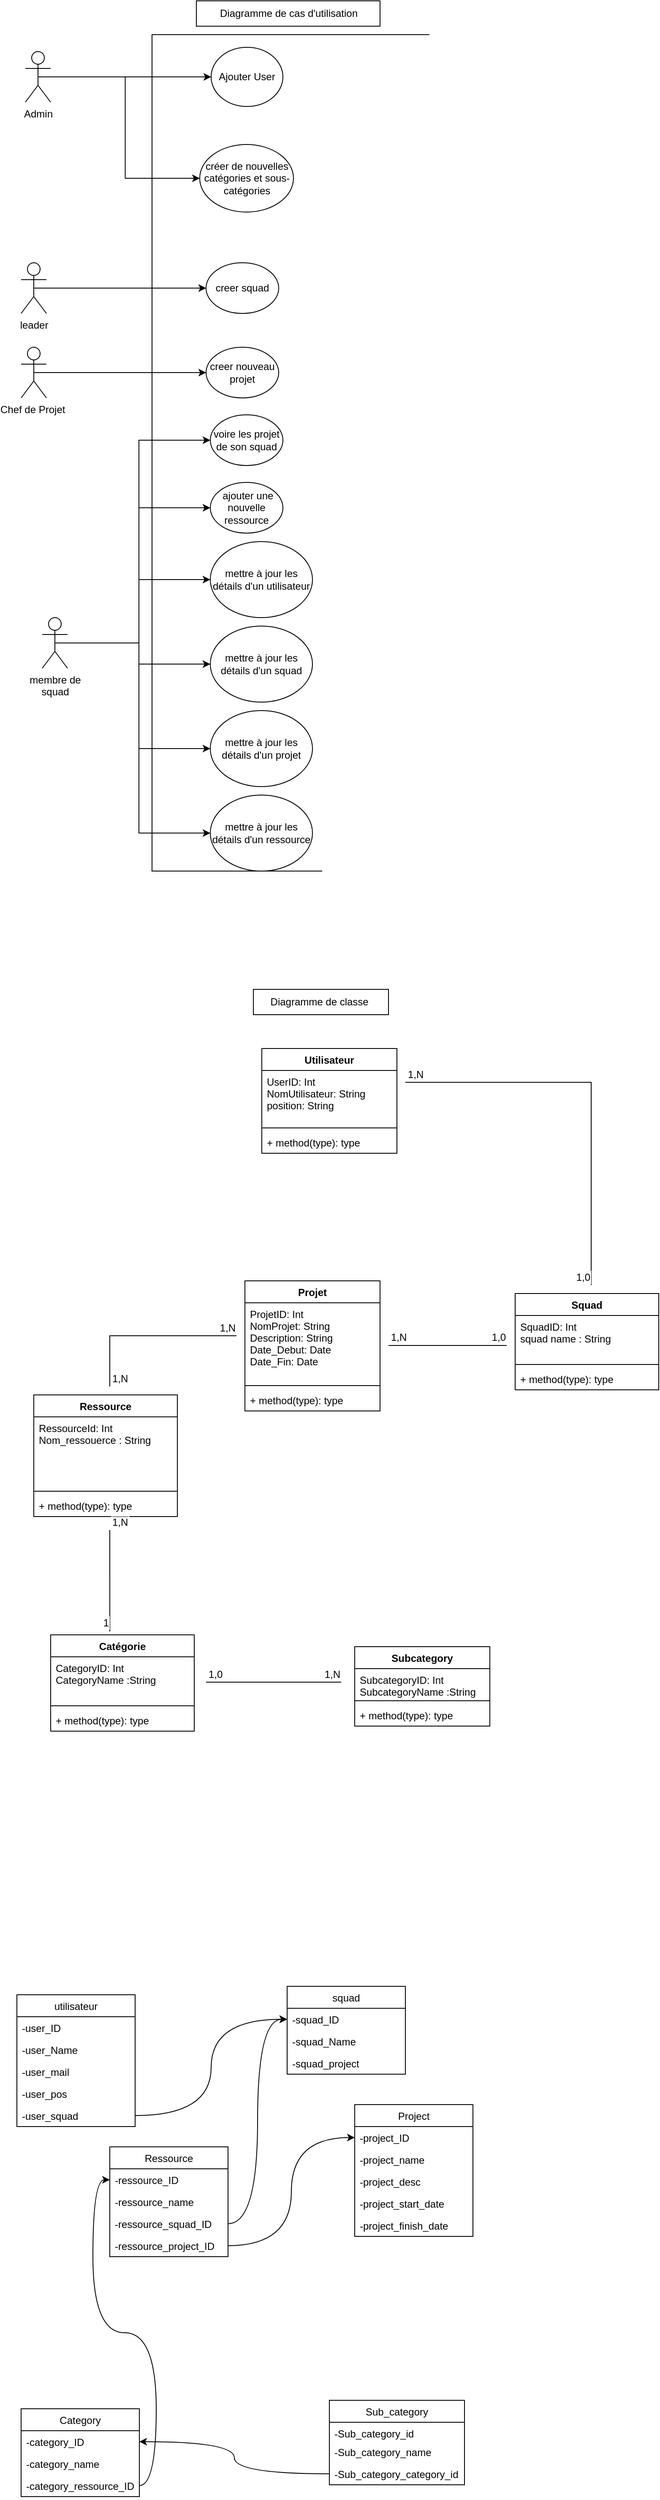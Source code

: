 <mxfile version="20.8.16" type="device" pages="2"><diagram name="use case" id="-GShej4QcUoQIQEFHlXc"><mxGraphModel dx="674" dy="1181" grid="1" gridSize="10" guides="1" tooltips="1" connect="1" arrows="1" fold="1" page="1" pageScale="1" pageWidth="827" pageHeight="1169" math="0" shadow="0"><root><mxCell id="0"/><mxCell id="1" parent="0"/><mxCell id="7Lg9X_hg2G3DR1hZkQO_-35" value="" style="rounded=0;whiteSpace=wrap;html=1;fillColor=default;gradientColor=none;" parent="1" vertex="1"><mxGeometry x="190" y="50" width="330" height="990" as="geometry"/></mxCell><mxCell id="7Lg9X_hg2G3DR1hZkQO_-8" style="edgeStyle=orthogonalEdgeStyle;rounded=0;orthogonalLoop=1;jettySize=auto;html=1;exitX=0.5;exitY=0.5;exitDx=0;exitDy=0;exitPerimeter=0;entryX=0;entryY=0.5;entryDx=0;entryDy=0;" parent="1" source="MaEyikvGcz7hQS0-ccXf-1" target="MaEyikvGcz7hQS0-ccXf-9" edge="1"><mxGeometry relative="1" as="geometry"/></mxCell><mxCell id="7Lg9X_hg2G3DR1hZkQO_-42" style="edgeStyle=orthogonalEdgeStyle;rounded=0;orthogonalLoop=1;jettySize=auto;html=1;exitX=0.5;exitY=0.5;exitDx=0;exitDy=0;exitPerimeter=0;entryX=0;entryY=0.5;entryDx=0;entryDy=0;" parent="1" source="MaEyikvGcz7hQS0-ccXf-1" target="7Lg9X_hg2G3DR1hZkQO_-23" edge="1"><mxGeometry relative="1" as="geometry"/></mxCell><mxCell id="MaEyikvGcz7hQS0-ccXf-1" value="Admin" style="shape=umlActor;verticalLabelPosition=bottom;verticalAlign=top;html=1;outlineConnect=0;" parent="1" vertex="1"><mxGeometry x="40" y="70" width="30" height="60" as="geometry"/></mxCell><mxCell id="MaEyikvGcz7hQS0-ccXf-9" value="Ajouter User" style="ellipse;whiteSpace=wrap;html=1;fillColor=default;gradientColor=none;" parent="1" vertex="1"><mxGeometry x="260" y="65" width="85" height="70" as="geometry"/></mxCell><mxCell id="MaEyikvGcz7hQS0-ccXf-26" value="creer squad" style="ellipse;whiteSpace=wrap;html=1;fillColor=default;gradientColor=none;" parent="1" vertex="1"><mxGeometry x="254" y="320" width="86" height="60" as="geometry"/></mxCell><mxCell id="7Lg9X_hg2G3DR1hZkQO_-6" style="edgeStyle=orthogonalEdgeStyle;rounded=0;orthogonalLoop=1;jettySize=auto;html=1;exitX=0.5;exitY=0.5;exitDx=0;exitDy=0;exitPerimeter=0;" parent="1" source="7Lg9X_hg2G3DR1hZkQO_-5" target="MaEyikvGcz7hQS0-ccXf-26" edge="1"><mxGeometry relative="1" as="geometry"/></mxCell><mxCell id="7Lg9X_hg2G3DR1hZkQO_-5" value="leader" style="shape=umlActor;verticalLabelPosition=bottom;verticalAlign=top;html=1;fillColor=default;gradientColor=none;" parent="1" vertex="1"><mxGeometry x="35" y="320" width="30" height="60" as="geometry"/></mxCell><mxCell id="7Lg9X_hg2G3DR1hZkQO_-9" value="creer nouveau projet" style="ellipse;whiteSpace=wrap;html=1;fillColor=default;gradientColor=none;" parent="1" vertex="1"><mxGeometry x="254" y="420" width="86" height="60" as="geometry"/></mxCell><mxCell id="7Lg9X_hg2G3DR1hZkQO_-10" style="edgeStyle=orthogonalEdgeStyle;rounded=0;orthogonalLoop=1;jettySize=auto;html=1;exitX=0.5;exitY=0.5;exitDx=0;exitDy=0;exitPerimeter=0;" parent="1" source="7Lg9X_hg2G3DR1hZkQO_-11" target="7Lg9X_hg2G3DR1hZkQO_-9" edge="1"><mxGeometry relative="1" as="geometry"/></mxCell><mxCell id="7Lg9X_hg2G3DR1hZkQO_-11" value="Chef de Projet&amp;nbsp;" style="shape=umlActor;verticalLabelPosition=bottom;verticalAlign=top;html=1;fillColor=default;gradientColor=none;" parent="1" vertex="1"><mxGeometry x="35" y="420" width="30" height="60" as="geometry"/></mxCell><mxCell id="7Lg9X_hg2G3DR1hZkQO_-12" value="voire les projet de son squad" style="ellipse;whiteSpace=wrap;html=1;fillColor=default;gradientColor=none;" parent="1" vertex="1"><mxGeometry x="259" y="500" width="86" height="60" as="geometry"/></mxCell><mxCell id="7Lg9X_hg2G3DR1hZkQO_-36" style="edgeStyle=orthogonalEdgeStyle;rounded=0;orthogonalLoop=1;jettySize=auto;html=1;exitX=0.5;exitY=0.5;exitDx=0;exitDy=0;exitPerimeter=0;entryX=0;entryY=0.5;entryDx=0;entryDy=0;" parent="1" source="7Lg9X_hg2G3DR1hZkQO_-14" target="7Lg9X_hg2G3DR1hZkQO_-15" edge="1"><mxGeometry relative="1" as="geometry"/></mxCell><mxCell id="7Lg9X_hg2G3DR1hZkQO_-37" style="edgeStyle=orthogonalEdgeStyle;rounded=0;orthogonalLoop=1;jettySize=auto;html=1;exitX=0.5;exitY=0.5;exitDx=0;exitDy=0;exitPerimeter=0;" parent="1" source="7Lg9X_hg2G3DR1hZkQO_-14" target="7Lg9X_hg2G3DR1hZkQO_-20" edge="1"><mxGeometry relative="1" as="geometry"/></mxCell><mxCell id="7Lg9X_hg2G3DR1hZkQO_-38" style="edgeStyle=orthogonalEdgeStyle;rounded=0;orthogonalLoop=1;jettySize=auto;html=1;exitX=0.5;exitY=0.5;exitDx=0;exitDy=0;exitPerimeter=0;" parent="1" source="7Lg9X_hg2G3DR1hZkQO_-14" target="7Lg9X_hg2G3DR1hZkQO_-28" edge="1"><mxGeometry relative="1" as="geometry"/></mxCell><mxCell id="7Lg9X_hg2G3DR1hZkQO_-39" style="edgeStyle=orthogonalEdgeStyle;rounded=0;orthogonalLoop=1;jettySize=auto;html=1;exitX=0.5;exitY=0.5;exitDx=0;exitDy=0;exitPerimeter=0;entryX=0;entryY=0.5;entryDx=0;entryDy=0;" parent="1" source="7Lg9X_hg2G3DR1hZkQO_-14" target="7Lg9X_hg2G3DR1hZkQO_-29" edge="1"><mxGeometry relative="1" as="geometry"/></mxCell><mxCell id="7Lg9X_hg2G3DR1hZkQO_-40" style="edgeStyle=orthogonalEdgeStyle;rounded=0;orthogonalLoop=1;jettySize=auto;html=1;exitX=0.5;exitY=0.5;exitDx=0;exitDy=0;exitPerimeter=0;entryX=0;entryY=0.5;entryDx=0;entryDy=0;" parent="1" source="7Lg9X_hg2G3DR1hZkQO_-14" target="7Lg9X_hg2G3DR1hZkQO_-30" edge="1"><mxGeometry relative="1" as="geometry"/></mxCell><mxCell id="7Lg9X_hg2G3DR1hZkQO_-41" style="edgeStyle=orthogonalEdgeStyle;rounded=0;orthogonalLoop=1;jettySize=auto;html=1;exitX=0.5;exitY=0.5;exitDx=0;exitDy=0;exitPerimeter=0;entryX=0;entryY=0.5;entryDx=0;entryDy=0;" parent="1" source="7Lg9X_hg2G3DR1hZkQO_-14" target="7Lg9X_hg2G3DR1hZkQO_-12" edge="1"><mxGeometry relative="1" as="geometry"/></mxCell><mxCell id="7Lg9X_hg2G3DR1hZkQO_-14" value="membre de&lt;br&gt;squad" style="shape=umlActor;verticalLabelPosition=bottom;verticalAlign=top;html=1;fillColor=default;gradientColor=none;" parent="1" vertex="1"><mxGeometry x="60" y="740" width="30" height="60" as="geometry"/></mxCell><mxCell id="7Lg9X_hg2G3DR1hZkQO_-15" value="&amp;nbsp;ajouter une nouvelle ressource" style="ellipse;whiteSpace=wrap;html=1;fillColor=default;gradientColor=none;" parent="1" vertex="1"><mxGeometry x="259" y="580" width="86" height="60" as="geometry"/></mxCell><mxCell id="7Lg9X_hg2G3DR1hZkQO_-20" value="mettre à jour les détails d'un utilisateur" style="ellipse;whiteSpace=wrap;html=1;fillColor=default;gradientColor=none;" parent="1" vertex="1"><mxGeometry x="259" y="650" width="121" height="90" as="geometry"/></mxCell><mxCell id="7Lg9X_hg2G3DR1hZkQO_-23" value="créer de nouvelles catégories et sous-catégories" style="ellipse;whiteSpace=wrap;html=1;fillColor=default;gradientColor=none;" parent="1" vertex="1"><mxGeometry x="246.5" y="180" width="111" height="80" as="geometry"/></mxCell><mxCell id="7Lg9X_hg2G3DR1hZkQO_-28" value="mettre à jour les détails d'un squad" style="ellipse;whiteSpace=wrap;html=1;fillColor=default;gradientColor=none;" parent="1" vertex="1"><mxGeometry x="259" y="750" width="121" height="90" as="geometry"/></mxCell><mxCell id="7Lg9X_hg2G3DR1hZkQO_-29" value="mettre à jour les détails d'un projet" style="ellipse;whiteSpace=wrap;html=1;fillColor=default;gradientColor=none;" parent="1" vertex="1"><mxGeometry x="259" y="850" width="121" height="90" as="geometry"/></mxCell><mxCell id="7Lg9X_hg2G3DR1hZkQO_-30" value="mettre à jour les détails d'un ressource" style="ellipse;whiteSpace=wrap;html=1;fillColor=default;gradientColor=none;" parent="1" vertex="1"><mxGeometry x="259" y="950" width="121" height="90" as="geometry"/></mxCell><mxCell id="-G_jipV138yoOUpw1PMM-2" value="Diagramme de cas d'utilisation" style="rounded=0;whiteSpace=wrap;html=1;" parent="1" vertex="1"><mxGeometry x="242.5" y="10" width="217.5" height="30" as="geometry"/></mxCell><mxCell id="-G_jipV138yoOUpw1PMM-3" value="Diagramme de classe&amp;nbsp;" style="rounded=0;whiteSpace=wrap;html=1;" parent="1" vertex="1"><mxGeometry x="310" y="1180" width="160" height="30" as="geometry"/></mxCell><mxCell id="-G_jipV138yoOUpw1PMM-25" value="Utilisateur" style="swimlane;fontStyle=1;align=center;verticalAlign=top;childLayout=stackLayout;horizontal=1;startSize=26;horizontalStack=0;resizeParent=1;resizeParentMax=0;resizeLast=0;collapsible=1;marginBottom=0;labelBackgroundColor=none;labelBorderColor=#ffffff;" parent="1" vertex="1"><mxGeometry x="320" y="1250" width="160" height="124" as="geometry"/></mxCell><mxCell id="-G_jipV138yoOUpw1PMM-26" value="UserID: Int&#10;NomUtilisateur: String&#10;position: String" style="text;strokeColor=none;fillColor=none;align=left;verticalAlign=top;spacingLeft=4;spacingRight=4;overflow=hidden;rotatable=0;points=[[0,0.5],[1,0.5]];portConstraint=eastwest;" parent="-G_jipV138yoOUpw1PMM-25" vertex="1"><mxGeometry y="26" width="160" height="64" as="geometry"/></mxCell><mxCell id="-G_jipV138yoOUpw1PMM-27" value="" style="line;strokeWidth=1;fillColor=none;align=left;verticalAlign=middle;spacingTop=-1;spacingLeft=3;spacingRight=3;rotatable=0;labelPosition=right;points=[];portConstraint=eastwest;strokeColor=inherit;labelBackgroundColor=none;labelBorderColor=#ffffff;" parent="-G_jipV138yoOUpw1PMM-25" vertex="1"><mxGeometry y="90" width="160" height="8" as="geometry"/></mxCell><mxCell id="-G_jipV138yoOUpw1PMM-28" value="+ method(type): type" style="text;strokeColor=none;fillColor=none;align=left;verticalAlign=top;spacingLeft=4;spacingRight=4;overflow=hidden;rotatable=0;points=[[0,0.5],[1,0.5]];portConstraint=eastwest;" parent="-G_jipV138yoOUpw1PMM-25" vertex="1"><mxGeometry y="98" width="160" height="26" as="geometry"/></mxCell><mxCell id="-G_jipV138yoOUpw1PMM-29" value="Projet" style="swimlane;fontStyle=1;align=center;verticalAlign=top;childLayout=stackLayout;horizontal=1;startSize=26;horizontalStack=0;resizeParent=1;resizeParentMax=0;resizeLast=0;collapsible=1;marginBottom=0;labelBackgroundColor=none;labelBorderColor=#ffffff;" parent="1" vertex="1"><mxGeometry x="300" y="1525" width="160" height="154" as="geometry"/></mxCell><mxCell id="-G_jipV138yoOUpw1PMM-30" value="ProjetID: Int&#10;NomProjet: String&#10;Description: String&#10;Date_Debut: Date&#10;Date_Fin: Date&#10;&#10;" style="text;strokeColor=none;fillColor=none;align=left;verticalAlign=top;spacingLeft=4;spacingRight=4;overflow=hidden;rotatable=0;points=[[0,0.5],[1,0.5]];portConstraint=eastwest;" parent="-G_jipV138yoOUpw1PMM-29" vertex="1"><mxGeometry y="26" width="160" height="94" as="geometry"/></mxCell><mxCell id="-G_jipV138yoOUpw1PMM-31" value="" style="line;strokeWidth=1;fillColor=none;align=left;verticalAlign=middle;spacingTop=-1;spacingLeft=3;spacingRight=3;rotatable=0;labelPosition=right;points=[];portConstraint=eastwest;strokeColor=inherit;labelBackgroundColor=none;labelBorderColor=#ffffff;" parent="-G_jipV138yoOUpw1PMM-29" vertex="1"><mxGeometry y="120" width="160" height="8" as="geometry"/></mxCell><mxCell id="-G_jipV138yoOUpw1PMM-32" value="+ method(type): type" style="text;strokeColor=none;fillColor=none;align=left;verticalAlign=top;spacingLeft=4;spacingRight=4;overflow=hidden;rotatable=0;points=[[0,0.5],[1,0.5]];portConstraint=eastwest;" parent="-G_jipV138yoOUpw1PMM-29" vertex="1"><mxGeometry y="128" width="160" height="26" as="geometry"/></mxCell><mxCell id="-G_jipV138yoOUpw1PMM-33" value="Ressource" style="swimlane;fontStyle=1;align=center;verticalAlign=top;childLayout=stackLayout;horizontal=1;startSize=26;horizontalStack=0;resizeParent=1;resizeParentMax=0;resizeLast=0;collapsible=1;marginBottom=0;labelBackgroundColor=none;labelBorderColor=#ffffff;" parent="1" vertex="1"><mxGeometry x="50" y="1660" width="170" height="144" as="geometry"/></mxCell><mxCell id="-G_jipV138yoOUpw1PMM-34" value="RessourceId: Int&#10;Nom_ressouerce : String" style="text;strokeColor=none;fillColor=none;align=left;verticalAlign=top;spacingLeft=4;spacingRight=4;overflow=hidden;rotatable=0;points=[[0,0.5],[1,0.5]];portConstraint=eastwest;" parent="-G_jipV138yoOUpw1PMM-33" vertex="1"><mxGeometry y="26" width="170" height="84" as="geometry"/></mxCell><mxCell id="-G_jipV138yoOUpw1PMM-35" value="" style="line;strokeWidth=1;fillColor=none;align=left;verticalAlign=middle;spacingTop=-1;spacingLeft=3;spacingRight=3;rotatable=0;labelPosition=right;points=[];portConstraint=eastwest;strokeColor=inherit;labelBackgroundColor=none;labelBorderColor=#ffffff;" parent="-G_jipV138yoOUpw1PMM-33" vertex="1"><mxGeometry y="110" width="170" height="8" as="geometry"/></mxCell><mxCell id="-G_jipV138yoOUpw1PMM-36" value="+ method(type): type" style="text;strokeColor=none;fillColor=none;align=left;verticalAlign=top;spacingLeft=4;spacingRight=4;overflow=hidden;rotatable=0;points=[[0,0.5],[1,0.5]];portConstraint=eastwest;" parent="-G_jipV138yoOUpw1PMM-33" vertex="1"><mxGeometry y="118" width="170" height="26" as="geometry"/></mxCell><mxCell id="-G_jipV138yoOUpw1PMM-37" value="Squad" style="swimlane;fontStyle=1;align=center;verticalAlign=top;childLayout=stackLayout;horizontal=1;startSize=26;horizontalStack=0;resizeParent=1;resizeParentMax=0;resizeLast=0;collapsible=1;marginBottom=0;labelBackgroundColor=none;labelBorderColor=#ffffff;" parent="1" vertex="1"><mxGeometry x="620" y="1540" width="170" height="114" as="geometry"/></mxCell><mxCell id="-G_jipV138yoOUpw1PMM-38" value="SquadID: Int&#10;squad name : String" style="text;strokeColor=none;fillColor=none;align=left;verticalAlign=top;spacingLeft=4;spacingRight=4;overflow=hidden;rotatable=0;points=[[0,0.5],[1,0.5]];portConstraint=eastwest;" parent="-G_jipV138yoOUpw1PMM-37" vertex="1"><mxGeometry y="26" width="170" height="54" as="geometry"/></mxCell><mxCell id="-G_jipV138yoOUpw1PMM-39" value="" style="line;strokeWidth=1;fillColor=none;align=left;verticalAlign=middle;spacingTop=-1;spacingLeft=3;spacingRight=3;rotatable=0;labelPosition=right;points=[];portConstraint=eastwest;strokeColor=inherit;labelBackgroundColor=none;labelBorderColor=#ffffff;" parent="-G_jipV138yoOUpw1PMM-37" vertex="1"><mxGeometry y="80" width="170" height="8" as="geometry"/></mxCell><mxCell id="-G_jipV138yoOUpw1PMM-40" value="+ method(type): type" style="text;strokeColor=none;fillColor=none;align=left;verticalAlign=top;spacingLeft=4;spacingRight=4;overflow=hidden;rotatable=0;points=[[0,0.5],[1,0.5]];portConstraint=eastwest;" parent="-G_jipV138yoOUpw1PMM-37" vertex="1"><mxGeometry y="88" width="170" height="26" as="geometry"/></mxCell><mxCell id="-G_jipV138yoOUpw1PMM-41" value="Catégorie" style="swimlane;fontStyle=1;align=center;verticalAlign=top;childLayout=stackLayout;horizontal=1;startSize=26;horizontalStack=0;resizeParent=1;resizeParentMax=0;resizeLast=0;collapsible=1;marginBottom=0;labelBackgroundColor=none;labelBorderColor=#ffffff;" parent="1" vertex="1"><mxGeometry x="70" y="1944" width="170" height="114" as="geometry"/></mxCell><mxCell id="-G_jipV138yoOUpw1PMM-42" value="CategoryID: Int&#10;CategoryName :String" style="text;strokeColor=none;fillColor=none;align=left;verticalAlign=top;spacingLeft=4;spacingRight=4;overflow=hidden;rotatable=0;points=[[0,0.5],[1,0.5]];portConstraint=eastwest;" parent="-G_jipV138yoOUpw1PMM-41" vertex="1"><mxGeometry y="26" width="170" height="54" as="geometry"/></mxCell><mxCell id="-G_jipV138yoOUpw1PMM-43" value="" style="line;strokeWidth=1;fillColor=none;align=left;verticalAlign=middle;spacingTop=-1;spacingLeft=3;spacingRight=3;rotatable=0;labelPosition=right;points=[];portConstraint=eastwest;strokeColor=inherit;labelBackgroundColor=none;labelBorderColor=#ffffff;" parent="-G_jipV138yoOUpw1PMM-41" vertex="1"><mxGeometry y="80" width="170" height="8" as="geometry"/></mxCell><mxCell id="-G_jipV138yoOUpw1PMM-44" value="+ method(type): type" style="text;strokeColor=none;fillColor=none;align=left;verticalAlign=top;spacingLeft=4;spacingRight=4;overflow=hidden;rotatable=0;points=[[0,0.5],[1,0.5]];portConstraint=eastwest;" parent="-G_jipV138yoOUpw1PMM-41" vertex="1"><mxGeometry y="88" width="170" height="26" as="geometry"/></mxCell><mxCell id="-G_jipV138yoOUpw1PMM-45" value="Subcategory" style="swimlane;fontStyle=1;align=center;verticalAlign=top;childLayout=stackLayout;horizontal=1;startSize=26;horizontalStack=0;resizeParent=1;resizeParentMax=0;resizeLast=0;collapsible=1;marginBottom=0;labelBackgroundColor=none;labelBorderColor=#ffffff;" parent="1" vertex="1"><mxGeometry x="430" y="1958" width="160" height="94" as="geometry"/></mxCell><mxCell id="-G_jipV138yoOUpw1PMM-46" value="SubcategoryID: Int&#10;SubcategoryName :String" style="text;strokeColor=none;fillColor=none;align=left;verticalAlign=top;spacingLeft=4;spacingRight=4;overflow=hidden;rotatable=0;points=[[0,0.5],[1,0.5]];portConstraint=eastwest;" parent="-G_jipV138yoOUpw1PMM-45" vertex="1"><mxGeometry y="26" width="160" height="34" as="geometry"/></mxCell><mxCell id="-G_jipV138yoOUpw1PMM-47" value="" style="line;strokeWidth=1;fillColor=none;align=left;verticalAlign=middle;spacingTop=-1;spacingLeft=3;spacingRight=3;rotatable=0;labelPosition=right;points=[];portConstraint=eastwest;strokeColor=inherit;labelBackgroundColor=none;labelBorderColor=#ffffff;" parent="-G_jipV138yoOUpw1PMM-45" vertex="1"><mxGeometry y="60" width="160" height="8" as="geometry"/></mxCell><mxCell id="-G_jipV138yoOUpw1PMM-48" value="+ method(type): type" style="text;strokeColor=none;fillColor=none;align=left;verticalAlign=top;spacingLeft=4;spacingRight=4;overflow=hidden;rotatable=0;points=[[0,0.5],[1,0.5]];portConstraint=eastwest;" parent="-G_jipV138yoOUpw1PMM-45" vertex="1"><mxGeometry y="68" width="160" height="26" as="geometry"/></mxCell><mxCell id="-G_jipV138yoOUpw1PMM-51" value="" style="endArrow=none;html=1;rounded=0;" parent="1" edge="1"><mxGeometry relative="1" as="geometry"><mxPoint x="254" y="2000" as="sourcePoint"/><mxPoint x="414" y="2000" as="targetPoint"/></mxGeometry></mxCell><mxCell id="-G_jipV138yoOUpw1PMM-52" value="1,0" style="resizable=0;html=1;align=left;verticalAlign=bottom;labelBackgroundColor=none;labelBorderColor=#ffffff;" parent="-G_jipV138yoOUpw1PMM-51" connectable="0" vertex="1"><mxGeometry x="-1" relative="1" as="geometry"/></mxCell><mxCell id="-G_jipV138yoOUpw1PMM-53" value="1,N" style="resizable=0;html=1;align=right;verticalAlign=bottom;labelBackgroundColor=none;labelBorderColor=#ffffff;" parent="-G_jipV138yoOUpw1PMM-51" connectable="0" vertex="1"><mxGeometry x="1" relative="1" as="geometry"/></mxCell><mxCell id="-G_jipV138yoOUpw1PMM-58" value="" style="endArrow=none;html=1;rounded=0;" parent="1" edge="1"><mxGeometry relative="1" as="geometry"><mxPoint x="470" y="1601.5" as="sourcePoint"/><mxPoint x="610" y="1601.5" as="targetPoint"/></mxGeometry></mxCell><mxCell id="-G_jipV138yoOUpw1PMM-59" value="1,N" style="resizable=0;html=1;align=left;verticalAlign=bottom;labelBackgroundColor=none;labelBorderColor=#ffffff;" parent="-G_jipV138yoOUpw1PMM-58" connectable="0" vertex="1"><mxGeometry x="-1" relative="1" as="geometry"/></mxCell><mxCell id="-G_jipV138yoOUpw1PMM-60" value="1,0" style="resizable=0;html=1;align=right;verticalAlign=bottom;labelBackgroundColor=none;labelBorderColor=#ffffff;" parent="-G_jipV138yoOUpw1PMM-58" connectable="0" vertex="1"><mxGeometry x="1" relative="1" as="geometry"/></mxCell><mxCell id="-G_jipV138yoOUpw1PMM-64" value="" style="endArrow=none;html=1;rounded=0;" parent="1" edge="1"><mxGeometry relative="1" as="geometry"><mxPoint x="490" y="1290" as="sourcePoint"/><mxPoint x="710" y="1530" as="targetPoint"/><Array as="points"><mxPoint x="710" y="1290"/></Array></mxGeometry></mxCell><mxCell id="-G_jipV138yoOUpw1PMM-65" value="1,N" style="resizable=0;html=1;align=left;verticalAlign=bottom;labelBackgroundColor=none;labelBorderColor=#ffffff;" parent="-G_jipV138yoOUpw1PMM-64" connectable="0" vertex="1"><mxGeometry x="-1" relative="1" as="geometry"/></mxCell><mxCell id="-G_jipV138yoOUpw1PMM-66" value="1,0" style="resizable=0;html=1;align=right;verticalAlign=bottom;labelBackgroundColor=none;labelBorderColor=#ffffff;" parent="-G_jipV138yoOUpw1PMM-64" connectable="0" vertex="1"><mxGeometry x="1" relative="1" as="geometry"/></mxCell><mxCell id="-G_jipV138yoOUpw1PMM-67" value="" style="endArrow=none;html=1;rounded=0;entryX=0.412;entryY=-0.035;entryDx=0;entryDy=0;entryPerimeter=0;" parent="1" edge="1" target="-G_jipV138yoOUpw1PMM-41"><mxGeometry relative="1" as="geometry"><mxPoint x="140" y="1820" as="sourcePoint"/><mxPoint x="490" y="1950" as="targetPoint"/></mxGeometry></mxCell><mxCell id="-G_jipV138yoOUpw1PMM-68" value="1,N" style="resizable=0;html=1;align=left;verticalAlign=bottom;labelBackgroundColor=none;labelBorderColor=#ffffff;" parent="-G_jipV138yoOUpw1PMM-67" connectable="0" vertex="1"><mxGeometry x="-1" relative="1" as="geometry"/></mxCell><mxCell id="-G_jipV138yoOUpw1PMM-69" value="1" style="resizable=0;html=1;align=right;verticalAlign=bottom;labelBackgroundColor=none;labelBorderColor=#ffffff;" parent="-G_jipV138yoOUpw1PMM-67" connectable="0" vertex="1"><mxGeometry x="1" relative="1" as="geometry"/></mxCell><mxCell id="-G_jipV138yoOUpw1PMM-70" value="" style="endArrow=none;html=1;rounded=0;" parent="1" edge="1"><mxGeometry relative="1" as="geometry"><mxPoint x="140" y="1650" as="sourcePoint"/><mxPoint x="290" y="1590" as="targetPoint"/><Array as="points"><mxPoint x="140" y="1590"/></Array></mxGeometry></mxCell><mxCell id="-G_jipV138yoOUpw1PMM-71" value="1,N" style="resizable=0;html=1;align=left;verticalAlign=bottom;labelBackgroundColor=none;labelBorderColor=#ffffff;" parent="-G_jipV138yoOUpw1PMM-70" connectable="0" vertex="1"><mxGeometry x="-1" relative="1" as="geometry"/></mxCell><mxCell id="-G_jipV138yoOUpw1PMM-72" value="1,N" style="resizable=0;html=1;align=right;verticalAlign=bottom;labelBackgroundColor=none;labelBorderColor=#ffffff;" parent="-G_jipV138yoOUpw1PMM-70" connectable="0" vertex="1"><mxGeometry x="1" relative="1" as="geometry"/></mxCell><mxCell id="HVGdJhiLWvGrTRC--W0_-1" value="utilisateur" style="swimlane;fontStyle=0;childLayout=stackLayout;horizontal=1;startSize=26;fillColor=none;horizontalStack=0;resizeParent=1;resizeParentMax=0;resizeLast=0;collapsible=1;marginBottom=0;" vertex="1" parent="1"><mxGeometry x="30" y="2370" width="140" height="156" as="geometry"/></mxCell><mxCell id="HVGdJhiLWvGrTRC--W0_-2" value="-user_ID" style="text;strokeColor=none;fillColor=none;align=left;verticalAlign=top;spacingLeft=4;spacingRight=4;overflow=hidden;rotatable=0;points=[[0,0.5],[1,0.5]];portConstraint=eastwest;" vertex="1" parent="HVGdJhiLWvGrTRC--W0_-1"><mxGeometry y="26" width="140" height="26" as="geometry"/></mxCell><mxCell id="HVGdJhiLWvGrTRC--W0_-3" value="-user_Name" style="text;strokeColor=none;fillColor=none;align=left;verticalAlign=top;spacingLeft=4;spacingRight=4;overflow=hidden;rotatable=0;points=[[0,0.5],[1,0.5]];portConstraint=eastwest;" vertex="1" parent="HVGdJhiLWvGrTRC--W0_-1"><mxGeometry y="52" width="140" height="26" as="geometry"/></mxCell><mxCell id="HVGdJhiLWvGrTRC--W0_-4" value="-user_mail" style="text;strokeColor=none;fillColor=none;align=left;verticalAlign=top;spacingLeft=4;spacingRight=4;overflow=hidden;rotatable=0;points=[[0,0.5],[1,0.5]];portConstraint=eastwest;" vertex="1" parent="HVGdJhiLWvGrTRC--W0_-1"><mxGeometry y="78" width="140" height="26" as="geometry"/></mxCell><mxCell id="HVGdJhiLWvGrTRC--W0_-5" value="-user_pos" style="text;strokeColor=none;fillColor=none;align=left;verticalAlign=top;spacingLeft=4;spacingRight=4;overflow=hidden;rotatable=0;points=[[0,0.5],[1,0.5]];portConstraint=eastwest;" vertex="1" parent="HVGdJhiLWvGrTRC--W0_-1"><mxGeometry y="104" width="140" height="26" as="geometry"/></mxCell><mxCell id="HVGdJhiLWvGrTRC--W0_-6" value="-user_squad" style="text;strokeColor=none;fillColor=none;align=left;verticalAlign=top;spacingLeft=4;spacingRight=4;overflow=hidden;rotatable=0;points=[[0,0.5],[1,0.5]];portConstraint=eastwest;" vertex="1" parent="HVGdJhiLWvGrTRC--W0_-1"><mxGeometry y="130" width="140" height="26" as="geometry"/></mxCell><mxCell id="HVGdJhiLWvGrTRC--W0_-7" value="squad" style="swimlane;fontStyle=0;childLayout=stackLayout;horizontal=1;startSize=26;fillColor=none;horizontalStack=0;resizeParent=1;resizeParentMax=0;resizeLast=0;collapsible=1;marginBottom=0;" vertex="1" parent="1"><mxGeometry x="350" y="2360" width="140" height="104" as="geometry"/></mxCell><mxCell id="HVGdJhiLWvGrTRC--W0_-8" value="-squad_ID" style="text;strokeColor=none;fillColor=none;align=left;verticalAlign=top;spacingLeft=4;spacingRight=4;overflow=hidden;rotatable=0;points=[[0,0.5],[1,0.5]];portConstraint=eastwest;" vertex="1" parent="HVGdJhiLWvGrTRC--W0_-7"><mxGeometry y="26" width="140" height="26" as="geometry"/></mxCell><mxCell id="HVGdJhiLWvGrTRC--W0_-9" value="-squad_Name" style="text;strokeColor=none;fillColor=none;align=left;verticalAlign=top;spacingLeft=4;spacingRight=4;overflow=hidden;rotatable=0;points=[[0,0.5],[1,0.5]];portConstraint=eastwest;" vertex="1" parent="HVGdJhiLWvGrTRC--W0_-7"><mxGeometry y="52" width="140" height="26" as="geometry"/></mxCell><mxCell id="HVGdJhiLWvGrTRC--W0_-10" value="-squad_project" style="text;strokeColor=none;fillColor=none;align=left;verticalAlign=top;spacingLeft=4;spacingRight=4;overflow=hidden;rotatable=0;points=[[0,0.5],[1,0.5]];portConstraint=eastwest;" vertex="1" parent="HVGdJhiLWvGrTRC--W0_-7"><mxGeometry y="78" width="140" height="26" as="geometry"/></mxCell><mxCell id="HVGdJhiLWvGrTRC--W0_-13" value="Project" style="swimlane;fontStyle=0;childLayout=stackLayout;horizontal=1;startSize=26;fillColor=none;horizontalStack=0;resizeParent=1;resizeParentMax=0;resizeLast=0;collapsible=1;marginBottom=0;" vertex="1" parent="1"><mxGeometry x="430" y="2500" width="140" height="156" as="geometry"/></mxCell><mxCell id="HVGdJhiLWvGrTRC--W0_-14" value="-project_ID" style="text;strokeColor=none;fillColor=none;align=left;verticalAlign=top;spacingLeft=4;spacingRight=4;overflow=hidden;rotatable=0;points=[[0,0.5],[1,0.5]];portConstraint=eastwest;" vertex="1" parent="HVGdJhiLWvGrTRC--W0_-13"><mxGeometry y="26" width="140" height="26" as="geometry"/></mxCell><mxCell id="HVGdJhiLWvGrTRC--W0_-15" value="-project_name" style="text;strokeColor=none;fillColor=none;align=left;verticalAlign=top;spacingLeft=4;spacingRight=4;overflow=hidden;rotatable=0;points=[[0,0.5],[1,0.5]];portConstraint=eastwest;" vertex="1" parent="HVGdJhiLWvGrTRC--W0_-13"><mxGeometry y="52" width="140" height="26" as="geometry"/></mxCell><mxCell id="HVGdJhiLWvGrTRC--W0_-16" value="-project_desc" style="text;strokeColor=none;fillColor=none;align=left;verticalAlign=top;spacingLeft=4;spacingRight=4;overflow=hidden;rotatable=0;points=[[0,0.5],[1,0.5]];portConstraint=eastwest;" vertex="1" parent="HVGdJhiLWvGrTRC--W0_-13"><mxGeometry y="78" width="140" height="26" as="geometry"/></mxCell><mxCell id="HVGdJhiLWvGrTRC--W0_-17" value="-project_start_date" style="text;strokeColor=none;fillColor=none;align=left;verticalAlign=top;spacingLeft=4;spacingRight=4;overflow=hidden;rotatable=0;points=[[0,0.5],[1,0.5]];portConstraint=eastwest;" vertex="1" parent="HVGdJhiLWvGrTRC--W0_-13"><mxGeometry y="104" width="140" height="26" as="geometry"/></mxCell><mxCell id="HVGdJhiLWvGrTRC--W0_-18" value="-project_finish_date" style="text;strokeColor=none;fillColor=none;align=left;verticalAlign=top;spacingLeft=4;spacingRight=4;overflow=hidden;rotatable=0;points=[[0,0.5],[1,0.5]];portConstraint=eastwest;" vertex="1" parent="HVGdJhiLWvGrTRC--W0_-13"><mxGeometry y="130" width="140" height="26" as="geometry"/></mxCell><mxCell id="HVGdJhiLWvGrTRC--W0_-19" value="Ressource" style="swimlane;fontStyle=0;childLayout=stackLayout;horizontal=1;startSize=26;fillColor=none;horizontalStack=0;resizeParent=1;resizeParentMax=0;resizeLast=0;collapsible=1;marginBottom=0;" vertex="1" parent="1"><mxGeometry x="140" y="2550" width="140" height="130" as="geometry"/></mxCell><mxCell id="HVGdJhiLWvGrTRC--W0_-20" value="-ressource_ID" style="text;strokeColor=none;fillColor=none;align=left;verticalAlign=top;spacingLeft=4;spacingRight=4;overflow=hidden;rotatable=0;points=[[0,0.5],[1,0.5]];portConstraint=eastwest;" vertex="1" parent="HVGdJhiLWvGrTRC--W0_-19"><mxGeometry y="26" width="140" height="26" as="geometry"/></mxCell><mxCell id="HVGdJhiLWvGrTRC--W0_-24" value="-ressource_name" style="text;strokeColor=none;fillColor=none;align=left;verticalAlign=top;spacingLeft=4;spacingRight=4;overflow=hidden;rotatable=0;points=[[0,0.5],[1,0.5]];portConstraint=eastwest;" vertex="1" parent="HVGdJhiLWvGrTRC--W0_-19"><mxGeometry y="52" width="140" height="26" as="geometry"/></mxCell><mxCell id="HVGdJhiLWvGrTRC--W0_-21" value="-ressource_squad_ID" style="text;strokeColor=none;fillColor=none;align=left;verticalAlign=top;spacingLeft=4;spacingRight=4;overflow=hidden;rotatable=0;points=[[0,0.5],[1,0.5]];portConstraint=eastwest;" vertex="1" parent="HVGdJhiLWvGrTRC--W0_-19"><mxGeometry y="78" width="140" height="26" as="geometry"/></mxCell><mxCell id="HVGdJhiLWvGrTRC--W0_-22" value="-ressource_project_ID" style="text;strokeColor=none;fillColor=none;align=left;verticalAlign=top;spacingLeft=4;spacingRight=4;overflow=hidden;rotatable=0;points=[[0,0.5],[1,0.5]];portConstraint=eastwest;" vertex="1" parent="HVGdJhiLWvGrTRC--W0_-19"><mxGeometry y="104" width="140" height="26" as="geometry"/></mxCell><mxCell id="HVGdJhiLWvGrTRC--W0_-23" style="edgeStyle=orthogonalEdgeStyle;curved=1;rounded=0;orthogonalLoop=1;jettySize=auto;html=1;exitX=1;exitY=0.5;exitDx=0;exitDy=0;" edge="1" parent="1" source="HVGdJhiLWvGrTRC--W0_-6" target="HVGdJhiLWvGrTRC--W0_-8"><mxGeometry relative="1" as="geometry"/></mxCell><mxCell id="HVGdJhiLWvGrTRC--W0_-25" style="edgeStyle=orthogonalEdgeStyle;curved=1;rounded=0;orthogonalLoop=1;jettySize=auto;html=1;exitX=1;exitY=0.5;exitDx=0;exitDy=0;entryX=0;entryY=0.5;entryDx=0;entryDy=0;" edge="1" parent="1" source="HVGdJhiLWvGrTRC--W0_-21" target="HVGdJhiLWvGrTRC--W0_-8"><mxGeometry relative="1" as="geometry"/></mxCell><mxCell id="HVGdJhiLWvGrTRC--W0_-26" style="edgeStyle=orthogonalEdgeStyle;curved=1;rounded=0;orthogonalLoop=1;jettySize=auto;html=1;exitX=1;exitY=0.5;exitDx=0;exitDy=0;" edge="1" parent="1" source="HVGdJhiLWvGrTRC--W0_-22" target="HVGdJhiLWvGrTRC--W0_-14"><mxGeometry relative="1" as="geometry"/></mxCell><mxCell id="HVGdJhiLWvGrTRC--W0_-27" value="Category" style="swimlane;fontStyle=0;childLayout=stackLayout;horizontal=1;startSize=26;fillColor=none;horizontalStack=0;resizeParent=1;resizeParentMax=0;resizeLast=0;collapsible=1;marginBottom=0;" vertex="1" parent="1"><mxGeometry x="35" y="2860" width="140" height="104" as="geometry"/></mxCell><mxCell id="HVGdJhiLWvGrTRC--W0_-28" value="-category_ID" style="text;strokeColor=none;fillColor=none;align=left;verticalAlign=top;spacingLeft=4;spacingRight=4;overflow=hidden;rotatable=0;points=[[0,0.5],[1,0.5]];portConstraint=eastwest;" vertex="1" parent="HVGdJhiLWvGrTRC--W0_-27"><mxGeometry y="26" width="140" height="26" as="geometry"/></mxCell><mxCell id="HVGdJhiLWvGrTRC--W0_-29" value="-category_name" style="text;strokeColor=none;fillColor=none;align=left;verticalAlign=top;spacingLeft=4;spacingRight=4;overflow=hidden;rotatable=0;points=[[0,0.5],[1,0.5]];portConstraint=eastwest;" vertex="1" parent="HVGdJhiLWvGrTRC--W0_-27"><mxGeometry y="52" width="140" height="26" as="geometry"/></mxCell><mxCell id="HVGdJhiLWvGrTRC--W0_-30" value="-category_ressource_ID" style="text;strokeColor=none;fillColor=none;align=left;verticalAlign=top;spacingLeft=4;spacingRight=4;overflow=hidden;rotatable=0;points=[[0,0.5],[1,0.5]];portConstraint=eastwest;" vertex="1" parent="HVGdJhiLWvGrTRC--W0_-27"><mxGeometry y="78" width="140" height="26" as="geometry"/></mxCell><mxCell id="HVGdJhiLWvGrTRC--W0_-31" value="Sub_category" style="swimlane;fontStyle=0;childLayout=stackLayout;horizontal=1;startSize=26;fillColor=none;horizontalStack=0;resizeParent=1;resizeParentMax=0;resizeLast=0;collapsible=1;marginBottom=0;" vertex="1" parent="1"><mxGeometry x="400" y="2850" width="160" height="100" as="geometry"/></mxCell><mxCell id="HVGdJhiLWvGrTRC--W0_-32" value="-Sub_category_id" style="text;strokeColor=none;fillColor=none;align=left;verticalAlign=top;spacingLeft=4;spacingRight=4;overflow=hidden;rotatable=0;points=[[0,0.5],[1,0.5]];portConstraint=eastwest;" vertex="1" parent="HVGdJhiLWvGrTRC--W0_-31"><mxGeometry y="26" width="160" height="22" as="geometry"/></mxCell><mxCell id="HVGdJhiLWvGrTRC--W0_-33" value="-Sub_category_name" style="text;strokeColor=none;fillColor=none;align=left;verticalAlign=top;spacingLeft=4;spacingRight=4;overflow=hidden;rotatable=0;points=[[0,0.5],[1,0.5]];portConstraint=eastwest;" vertex="1" parent="HVGdJhiLWvGrTRC--W0_-31"><mxGeometry y="48" width="160" height="26" as="geometry"/></mxCell><mxCell id="HVGdJhiLWvGrTRC--W0_-34" value="-Sub_category_category_id" style="text;strokeColor=none;fillColor=none;align=left;verticalAlign=top;spacingLeft=4;spacingRight=4;overflow=hidden;rotatable=0;points=[[0,0.5],[1,0.5]];portConstraint=eastwest;" vertex="1" parent="HVGdJhiLWvGrTRC--W0_-31"><mxGeometry y="74" width="160" height="26" as="geometry"/></mxCell><mxCell id="HVGdJhiLWvGrTRC--W0_-35" style="edgeStyle=orthogonalEdgeStyle;curved=1;rounded=0;orthogonalLoop=1;jettySize=auto;html=1;exitX=0;exitY=0.5;exitDx=0;exitDy=0;entryX=1;entryY=0.5;entryDx=0;entryDy=0;" edge="1" parent="1" source="HVGdJhiLWvGrTRC--W0_-34" target="HVGdJhiLWvGrTRC--W0_-28"><mxGeometry relative="1" as="geometry"/></mxCell><mxCell id="HVGdJhiLWvGrTRC--W0_-38" style="edgeStyle=orthogonalEdgeStyle;curved=1;rounded=0;orthogonalLoop=1;jettySize=auto;html=1;exitX=1;exitY=0.5;exitDx=0;exitDy=0;entryX=0;entryY=0.5;entryDx=0;entryDy=0;" edge="1" parent="1" source="HVGdJhiLWvGrTRC--W0_-30" target="HVGdJhiLWvGrTRC--W0_-20"><mxGeometry relative="1" as="geometry"/></mxCell></root></mxGraphModel></diagram><diagram id="JxJmmrChSPVXfjCT8k54" name="class "><mxGraphModel dx="994" dy="-500" grid="1" gridSize="10" guides="1" tooltips="1" connect="1" arrows="1" fold="1" page="1" pageScale="1" pageWidth="827" pageHeight="1169" math="0" shadow="0"><root><mxCell id="0"/><mxCell id="1" parent="0"/><mxCell id="5rUz4gSn4kVVLSEHSgeT-1" value="Diagramme de classe&amp;nbsp;" style="rounded=0;whiteSpace=wrap;html=1;" vertex="1" parent="1"><mxGeometry x="310" y="1180" width="160" height="30" as="geometry"/></mxCell><mxCell id="5rUz4gSn4kVVLSEHSgeT-2" value="Utilisateur" style="swimlane;fontStyle=1;align=center;verticalAlign=top;childLayout=stackLayout;horizontal=1;startSize=26;horizontalStack=0;resizeParent=1;resizeParentMax=0;resizeLast=0;collapsible=1;marginBottom=0;labelBackgroundColor=none;labelBorderColor=#ffffff;" vertex="1" parent="1"><mxGeometry x="320" y="1250" width="160" height="124" as="geometry"/></mxCell><mxCell id="5rUz4gSn4kVVLSEHSgeT-3" value="UserID: Int&#10;NomUtilisateur: String&#10;Mail: String&#10;&#10;" style="text;strokeColor=none;fillColor=none;align=left;verticalAlign=top;spacingLeft=4;spacingRight=4;overflow=hidden;rotatable=0;points=[[0,0.5],[1,0.5]];portConstraint=eastwest;" vertex="1" parent="5rUz4gSn4kVVLSEHSgeT-2"><mxGeometry y="26" width="160" height="64" as="geometry"/></mxCell><mxCell id="5rUz4gSn4kVVLSEHSgeT-4" value="" style="line;strokeWidth=1;fillColor=none;align=left;verticalAlign=middle;spacingTop=-1;spacingLeft=3;spacingRight=3;rotatable=0;labelPosition=right;points=[];portConstraint=eastwest;strokeColor=inherit;labelBackgroundColor=none;labelBorderColor=#ffffff;" vertex="1" parent="5rUz4gSn4kVVLSEHSgeT-2"><mxGeometry y="90" width="160" height="8" as="geometry"/></mxCell><mxCell id="5rUz4gSn4kVVLSEHSgeT-5" value="+ method(type): type" style="text;strokeColor=none;fillColor=none;align=left;verticalAlign=top;spacingLeft=4;spacingRight=4;overflow=hidden;rotatable=0;points=[[0,0.5],[1,0.5]];portConstraint=eastwest;" vertex="1" parent="5rUz4gSn4kVVLSEHSgeT-2"><mxGeometry y="98" width="160" height="26" as="geometry"/></mxCell><mxCell id="5rUz4gSn4kVVLSEHSgeT-6" value="Projet" style="swimlane;fontStyle=1;align=center;verticalAlign=top;childLayout=stackLayout;horizontal=1;startSize=26;horizontalStack=0;resizeParent=1;resizeParentMax=0;resizeLast=0;collapsible=1;marginBottom=0;labelBackgroundColor=none;labelBorderColor=#ffffff;" vertex="1" parent="1"><mxGeometry x="300" y="1525" width="160" height="154" as="geometry"/></mxCell><mxCell id="5rUz4gSn4kVVLSEHSgeT-7" value="ProjetID: Int&#10;NomProjet: String&#10;Description: String&#10;Date_Debut: Date&#10;Date_Fin: Date&#10;&#10;" style="text;strokeColor=none;fillColor=none;align=left;verticalAlign=top;spacingLeft=4;spacingRight=4;overflow=hidden;rotatable=0;points=[[0,0.5],[1,0.5]];portConstraint=eastwest;" vertex="1" parent="5rUz4gSn4kVVLSEHSgeT-6"><mxGeometry y="26" width="160" height="94" as="geometry"/></mxCell><mxCell id="5rUz4gSn4kVVLSEHSgeT-8" value="" style="line;strokeWidth=1;fillColor=none;align=left;verticalAlign=middle;spacingTop=-1;spacingLeft=3;spacingRight=3;rotatable=0;labelPosition=right;points=[];portConstraint=eastwest;strokeColor=inherit;labelBackgroundColor=none;labelBorderColor=#ffffff;" vertex="1" parent="5rUz4gSn4kVVLSEHSgeT-6"><mxGeometry y="120" width="160" height="8" as="geometry"/></mxCell><mxCell id="5rUz4gSn4kVVLSEHSgeT-9" value="+ method(type): type" style="text;strokeColor=none;fillColor=none;align=left;verticalAlign=top;spacingLeft=4;spacingRight=4;overflow=hidden;rotatable=0;points=[[0,0.5],[1,0.5]];portConstraint=eastwest;" vertex="1" parent="5rUz4gSn4kVVLSEHSgeT-6"><mxGeometry y="128" width="160" height="26" as="geometry"/></mxCell><mxCell id="5rUz4gSn4kVVLSEHSgeT-10" value="Ressource" style="swimlane;fontStyle=1;align=center;verticalAlign=top;childLayout=stackLayout;horizontal=1;startSize=26;horizontalStack=0;resizeParent=1;resizeParentMax=0;resizeLast=0;collapsible=1;marginBottom=0;labelBackgroundColor=none;labelBorderColor=#ffffff;" vertex="1" parent="1"><mxGeometry x="50" y="1660" width="170" height="144" as="geometry"/></mxCell><mxCell id="5rUz4gSn4kVVLSEHSgeT-11" value="RessourceId: Int&#10;CategoryID foreignkey: Int&#10;SubcategoryID foriegnkey: Int&#10;SquadID foreignkey: Int&#10;ProjectID foreignkey: Int&#10;" style="text;strokeColor=none;fillColor=none;align=left;verticalAlign=top;spacingLeft=4;spacingRight=4;overflow=hidden;rotatable=0;points=[[0,0.5],[1,0.5]];portConstraint=eastwest;" vertex="1" parent="5rUz4gSn4kVVLSEHSgeT-10"><mxGeometry y="26" width="170" height="84" as="geometry"/></mxCell><mxCell id="5rUz4gSn4kVVLSEHSgeT-12" value="" style="line;strokeWidth=1;fillColor=none;align=left;verticalAlign=middle;spacingTop=-1;spacingLeft=3;spacingRight=3;rotatable=0;labelPosition=right;points=[];portConstraint=eastwest;strokeColor=inherit;labelBackgroundColor=none;labelBorderColor=#ffffff;" vertex="1" parent="5rUz4gSn4kVVLSEHSgeT-10"><mxGeometry y="110" width="170" height="8" as="geometry"/></mxCell><mxCell id="5rUz4gSn4kVVLSEHSgeT-13" value="+ method(type): type" style="text;strokeColor=none;fillColor=none;align=left;verticalAlign=top;spacingLeft=4;spacingRight=4;overflow=hidden;rotatable=0;points=[[0,0.5],[1,0.5]];portConstraint=eastwest;" vertex="1" parent="5rUz4gSn4kVVLSEHSgeT-10"><mxGeometry y="118" width="170" height="26" as="geometry"/></mxCell><mxCell id="5rUz4gSn4kVVLSEHSgeT-14" value="Squad" style="swimlane;fontStyle=1;align=center;verticalAlign=top;childLayout=stackLayout;horizontal=1;startSize=26;horizontalStack=0;resizeParent=1;resizeParentMax=0;resizeLast=0;collapsible=1;marginBottom=0;labelBackgroundColor=none;labelBorderColor=#ffffff;" vertex="1" parent="1"><mxGeometry x="620" y="1540" width="170" height="124" as="geometry"/></mxCell><mxCell id="5rUz4gSn4kVVLSEHSgeT-15" value="SquadID: Int&#10;ProjectID foreignkey: Int&#10;UserID foreignkey: Int&#10;&#10;" style="text;strokeColor=none;fillColor=none;align=left;verticalAlign=top;spacingLeft=4;spacingRight=4;overflow=hidden;rotatable=0;points=[[0,0.5],[1,0.5]];portConstraint=eastwest;" vertex="1" parent="5rUz4gSn4kVVLSEHSgeT-14"><mxGeometry y="26" width="170" height="64" as="geometry"/></mxCell><mxCell id="5rUz4gSn4kVVLSEHSgeT-16" value="" style="line;strokeWidth=1;fillColor=none;align=left;verticalAlign=middle;spacingTop=-1;spacingLeft=3;spacingRight=3;rotatable=0;labelPosition=right;points=[];portConstraint=eastwest;strokeColor=inherit;labelBackgroundColor=none;labelBorderColor=#ffffff;" vertex="1" parent="5rUz4gSn4kVVLSEHSgeT-14"><mxGeometry y="90" width="170" height="8" as="geometry"/></mxCell><mxCell id="5rUz4gSn4kVVLSEHSgeT-17" value="+ method(type): type" style="text;strokeColor=none;fillColor=none;align=left;verticalAlign=top;spacingLeft=4;spacingRight=4;overflow=hidden;rotatable=0;points=[[0,0.5],[1,0.5]];portConstraint=eastwest;" vertex="1" parent="5rUz4gSn4kVVLSEHSgeT-14"><mxGeometry y="98" width="170" height="26" as="geometry"/></mxCell><mxCell id="5rUz4gSn4kVVLSEHSgeT-18" value="Catégorie" style="swimlane;fontStyle=1;align=center;verticalAlign=top;childLayout=stackLayout;horizontal=1;startSize=26;horizontalStack=0;resizeParent=1;resizeParentMax=0;resizeLast=0;collapsible=1;marginBottom=0;labelBackgroundColor=none;labelBorderColor=#ffffff;" vertex="1" parent="1"><mxGeometry x="70" y="1944" width="170" height="114" as="geometry"/></mxCell><mxCell id="5rUz4gSn4kVVLSEHSgeT-19" value="CategoryID: Int&#10;CategoryName :String&#10;SubcategoryID foreignKey: Int&#10;" style="text;strokeColor=none;fillColor=none;align=left;verticalAlign=top;spacingLeft=4;spacingRight=4;overflow=hidden;rotatable=0;points=[[0,0.5],[1,0.5]];portConstraint=eastwest;" vertex="1" parent="5rUz4gSn4kVVLSEHSgeT-18"><mxGeometry y="26" width="170" height="54" as="geometry"/></mxCell><mxCell id="5rUz4gSn4kVVLSEHSgeT-20" value="" style="line;strokeWidth=1;fillColor=none;align=left;verticalAlign=middle;spacingTop=-1;spacingLeft=3;spacingRight=3;rotatable=0;labelPosition=right;points=[];portConstraint=eastwest;strokeColor=inherit;labelBackgroundColor=none;labelBorderColor=#ffffff;" vertex="1" parent="5rUz4gSn4kVVLSEHSgeT-18"><mxGeometry y="80" width="170" height="8" as="geometry"/></mxCell><mxCell id="5rUz4gSn4kVVLSEHSgeT-21" value="+ method(type): type" style="text;strokeColor=none;fillColor=none;align=left;verticalAlign=top;spacingLeft=4;spacingRight=4;overflow=hidden;rotatable=0;points=[[0,0.5],[1,0.5]];portConstraint=eastwest;" vertex="1" parent="5rUz4gSn4kVVLSEHSgeT-18"><mxGeometry y="88" width="170" height="26" as="geometry"/></mxCell><mxCell id="5rUz4gSn4kVVLSEHSgeT-22" value="Subcategory" style="swimlane;fontStyle=1;align=center;verticalAlign=top;childLayout=stackLayout;horizontal=1;startSize=26;horizontalStack=0;resizeParent=1;resizeParentMax=0;resizeLast=0;collapsible=1;marginBottom=0;labelBackgroundColor=none;labelBorderColor=#ffffff;" vertex="1" parent="1"><mxGeometry x="430" y="1958" width="160" height="86" as="geometry"/></mxCell><mxCell id="5rUz4gSn4kVVLSEHSgeT-23" value="SubcategoryID: Int" style="text;strokeColor=none;fillColor=none;align=left;verticalAlign=top;spacingLeft=4;spacingRight=4;overflow=hidden;rotatable=0;points=[[0,0.5],[1,0.5]];portConstraint=eastwest;" vertex="1" parent="5rUz4gSn4kVVLSEHSgeT-22"><mxGeometry y="26" width="160" height="26" as="geometry"/></mxCell><mxCell id="5rUz4gSn4kVVLSEHSgeT-24" value="" style="line;strokeWidth=1;fillColor=none;align=left;verticalAlign=middle;spacingTop=-1;spacingLeft=3;spacingRight=3;rotatable=0;labelPosition=right;points=[];portConstraint=eastwest;strokeColor=inherit;labelBackgroundColor=none;labelBorderColor=#ffffff;" vertex="1" parent="5rUz4gSn4kVVLSEHSgeT-22"><mxGeometry y="52" width="160" height="8" as="geometry"/></mxCell><mxCell id="5rUz4gSn4kVVLSEHSgeT-25" value="+ method(type): type" style="text;strokeColor=none;fillColor=none;align=left;verticalAlign=top;spacingLeft=4;spacingRight=4;overflow=hidden;rotatable=0;points=[[0,0.5],[1,0.5]];portConstraint=eastwest;" vertex="1" parent="5rUz4gSn4kVVLSEHSgeT-22"><mxGeometry y="60" width="160" height="26" as="geometry"/></mxCell><mxCell id="5rUz4gSn4kVVLSEHSgeT-26" value="" style="endArrow=none;html=1;rounded=0;" edge="1" parent="1"><mxGeometry relative="1" as="geometry"><mxPoint x="254" y="2000" as="sourcePoint"/><mxPoint x="414" y="2000" as="targetPoint"/></mxGeometry></mxCell><mxCell id="5rUz4gSn4kVVLSEHSgeT-27" value="1,0" style="resizable=0;html=1;align=left;verticalAlign=bottom;labelBackgroundColor=none;labelBorderColor=#ffffff;" connectable="0" vertex="1" parent="5rUz4gSn4kVVLSEHSgeT-26"><mxGeometry x="-1" relative="1" as="geometry"/></mxCell><mxCell id="5rUz4gSn4kVVLSEHSgeT-28" value="1,N" style="resizable=0;html=1;align=right;verticalAlign=bottom;labelBackgroundColor=none;labelBorderColor=#ffffff;" connectable="0" vertex="1" parent="5rUz4gSn4kVVLSEHSgeT-26"><mxGeometry x="1" relative="1" as="geometry"/></mxCell><mxCell id="5rUz4gSn4kVVLSEHSgeT-29" value="" style="endArrow=none;html=1;rounded=0;" edge="1" parent="1"><mxGeometry relative="1" as="geometry"><mxPoint x="470" y="1601.5" as="sourcePoint"/><mxPoint x="610" y="1601.5" as="targetPoint"/></mxGeometry></mxCell><mxCell id="5rUz4gSn4kVVLSEHSgeT-30" value="1,N" style="resizable=0;html=1;align=left;verticalAlign=bottom;labelBackgroundColor=none;labelBorderColor=#ffffff;" connectable="0" vertex="1" parent="5rUz4gSn4kVVLSEHSgeT-29"><mxGeometry x="-1" relative="1" as="geometry"/></mxCell><mxCell id="5rUz4gSn4kVVLSEHSgeT-31" value="1,0" style="resizable=0;html=1;align=right;verticalAlign=bottom;labelBackgroundColor=none;labelBorderColor=#ffffff;" connectable="0" vertex="1" parent="5rUz4gSn4kVVLSEHSgeT-29"><mxGeometry x="1" relative="1" as="geometry"/></mxCell><mxCell id="5rUz4gSn4kVVLSEHSgeT-32" value="" style="endArrow=none;html=1;rounded=0;" edge="1" parent="1"><mxGeometry relative="1" as="geometry"><mxPoint x="490" y="1290" as="sourcePoint"/><mxPoint x="710" y="1530" as="targetPoint"/><Array as="points"><mxPoint x="710" y="1290"/></Array></mxGeometry></mxCell><mxCell id="5rUz4gSn4kVVLSEHSgeT-33" value="1,N" style="resizable=0;html=1;align=left;verticalAlign=bottom;labelBackgroundColor=none;labelBorderColor=#ffffff;" connectable="0" vertex="1" parent="5rUz4gSn4kVVLSEHSgeT-32"><mxGeometry x="-1" relative="1" as="geometry"/></mxCell><mxCell id="5rUz4gSn4kVVLSEHSgeT-34" value="1,0" style="resizable=0;html=1;align=right;verticalAlign=bottom;labelBackgroundColor=none;labelBorderColor=#ffffff;" connectable="0" vertex="1" parent="5rUz4gSn4kVVLSEHSgeT-32"><mxGeometry x="1" relative="1" as="geometry"/></mxCell><mxCell id="5rUz4gSn4kVVLSEHSgeT-35" value="" style="endArrow=none;html=1;rounded=0;" edge="1" parent="1"><mxGeometry relative="1" as="geometry"><mxPoint x="140" y="1820" as="sourcePoint"/><mxPoint x="140" y="1930" as="targetPoint"/></mxGeometry></mxCell><mxCell id="5rUz4gSn4kVVLSEHSgeT-36" value="1,N" style="resizable=0;html=1;align=left;verticalAlign=bottom;labelBackgroundColor=none;labelBorderColor=#ffffff;" connectable="0" vertex="1" parent="5rUz4gSn4kVVLSEHSgeT-35"><mxGeometry x="-1" relative="1" as="geometry"/></mxCell><mxCell id="5rUz4gSn4kVVLSEHSgeT-37" value="1" style="resizable=0;html=1;align=right;verticalAlign=bottom;labelBackgroundColor=none;labelBorderColor=#ffffff;" connectable="0" vertex="1" parent="5rUz4gSn4kVVLSEHSgeT-35"><mxGeometry x="1" relative="1" as="geometry"/></mxCell><mxCell id="5rUz4gSn4kVVLSEHSgeT-38" value="" style="endArrow=none;html=1;rounded=0;" edge="1" parent="1"><mxGeometry relative="1" as="geometry"><mxPoint x="140" y="1650" as="sourcePoint"/><mxPoint x="290" y="1590" as="targetPoint"/><Array as="points"><mxPoint x="140" y="1590"/></Array></mxGeometry></mxCell><mxCell id="5rUz4gSn4kVVLSEHSgeT-39" value="1,N" style="resizable=0;html=1;align=left;verticalAlign=bottom;labelBackgroundColor=none;labelBorderColor=#ffffff;" connectable="0" vertex="1" parent="5rUz4gSn4kVVLSEHSgeT-38"><mxGeometry x="-1" relative="1" as="geometry"/></mxCell><mxCell id="5rUz4gSn4kVVLSEHSgeT-40" value="1,N" style="resizable=0;html=1;align=right;verticalAlign=bottom;labelBackgroundColor=none;labelBorderColor=#ffffff;" connectable="0" vertex="1" parent="5rUz4gSn4kVVLSEHSgeT-38"><mxGeometry x="1" relative="1" as="geometry"/></mxCell></root></mxGraphModel></diagram></mxfile>